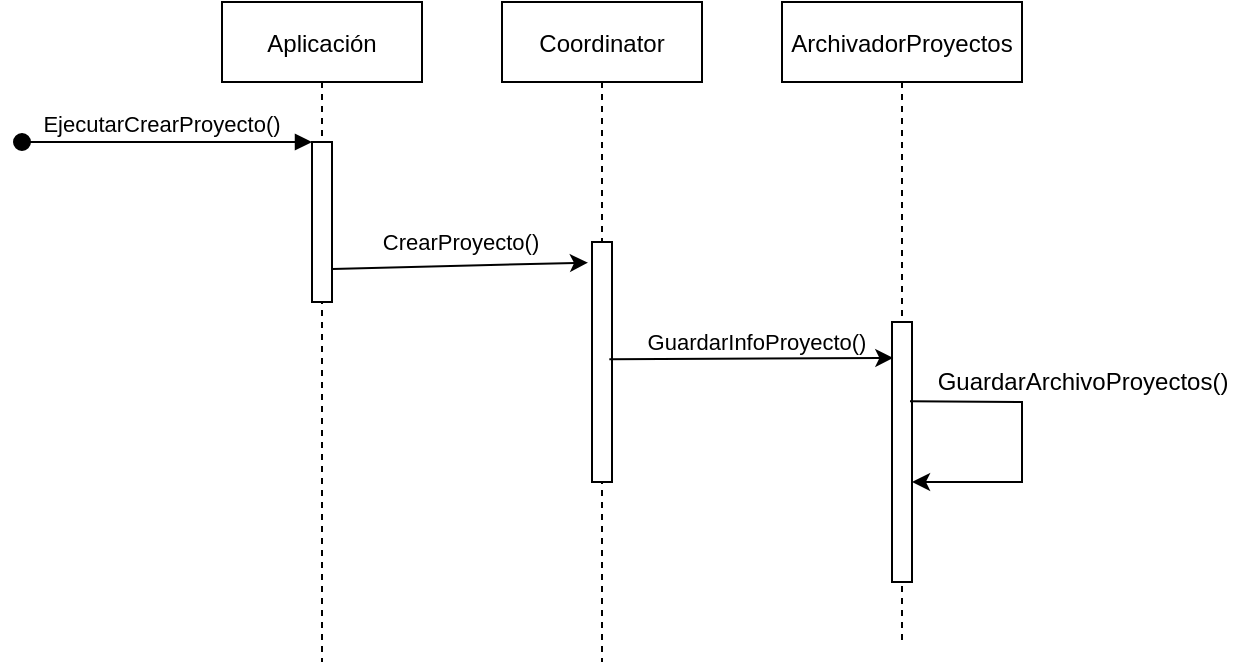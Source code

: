 <mxfile version="17.1.3" type="github">
  <diagram id="kgpKYQtTHZ0yAKxKKP6v" name="Page-1">
    <mxGraphModel dx="2031" dy="1089" grid="1" gridSize="10" guides="1" tooltips="1" connect="1" arrows="1" fold="1" page="1" pageScale="1" pageWidth="850" pageHeight="1100" math="0" shadow="0">
      <root>
        <mxCell id="0" />
        <mxCell id="1" parent="0" />
        <mxCell id="3nuBFxr9cyL0pnOWT2aG-1" value="Aplicación" style="shape=umlLifeline;perimeter=lifelinePerimeter;container=1;collapsible=0;recursiveResize=0;rounded=0;shadow=0;strokeWidth=1;" parent="1" vertex="1">
          <mxGeometry x="240" y="80" width="100" height="330" as="geometry" />
        </mxCell>
        <mxCell id="3nuBFxr9cyL0pnOWT2aG-2" value="" style="points=[];perimeter=orthogonalPerimeter;rounded=0;shadow=0;strokeWidth=1;" parent="3nuBFxr9cyL0pnOWT2aG-1" vertex="1">
          <mxGeometry x="45" y="70" width="10" height="80" as="geometry" />
        </mxCell>
        <mxCell id="3nuBFxr9cyL0pnOWT2aG-3" value="EjecutarCrearProyecto()" style="verticalAlign=bottom;startArrow=oval;endArrow=block;startSize=8;shadow=0;strokeWidth=1;" parent="3nuBFxr9cyL0pnOWT2aG-1" target="3nuBFxr9cyL0pnOWT2aG-2" edge="1">
          <mxGeometry x="-0.035" relative="1" as="geometry">
            <mxPoint x="-100" y="70" as="sourcePoint" />
            <mxPoint as="offset" />
          </mxGeometry>
        </mxCell>
        <mxCell id="3nuBFxr9cyL0pnOWT2aG-5" value="Coordinator" style="shape=umlLifeline;perimeter=lifelinePerimeter;container=1;collapsible=0;recursiveResize=0;rounded=0;shadow=0;strokeWidth=1;" parent="1" vertex="1">
          <mxGeometry x="380" y="80" width="100" height="330" as="geometry" />
        </mxCell>
        <mxCell id="3nuBFxr9cyL0pnOWT2aG-6" value="" style="points=[];perimeter=orthogonalPerimeter;rounded=0;shadow=0;strokeWidth=1;" parent="3nuBFxr9cyL0pnOWT2aG-5" vertex="1">
          <mxGeometry x="45" y="120" width="10" height="120" as="geometry" />
        </mxCell>
        <mxCell id="HS3_4ZGSI00WzgdaU82n-3" value="ArchivadorProyectos" style="shape=umlLifeline;perimeter=lifelinePerimeter;container=1;collapsible=0;recursiveResize=0;rounded=0;shadow=0;strokeWidth=1;size=40;" vertex="1" parent="1">
          <mxGeometry x="520" y="80" width="120" height="320" as="geometry" />
        </mxCell>
        <mxCell id="HS3_4ZGSI00WzgdaU82n-4" value="" style="points=[];perimeter=orthogonalPerimeter;rounded=0;shadow=0;strokeWidth=1;" vertex="1" parent="HS3_4ZGSI00WzgdaU82n-3">
          <mxGeometry x="55" y="160" width="10" height="130" as="geometry" />
        </mxCell>
        <mxCell id="HS3_4ZGSI00WzgdaU82n-15" value="" style="endArrow=classic;html=1;rounded=0;entryX=1.003;entryY=0.615;entryDx=0;entryDy=0;entryPerimeter=0;exitX=0.9;exitY=0.305;exitDx=0;exitDy=0;exitPerimeter=0;" edge="1" parent="HS3_4ZGSI00WzgdaU82n-3" source="HS3_4ZGSI00WzgdaU82n-4" target="HS3_4ZGSI00WzgdaU82n-4">
          <mxGeometry width="50" height="50" relative="1" as="geometry">
            <mxPoint x="70" y="200" as="sourcePoint" />
            <mxPoint x="140" y="240" as="targetPoint" />
            <Array as="points">
              <mxPoint x="120" y="200" />
              <mxPoint x="120" y="240" />
            </Array>
          </mxGeometry>
        </mxCell>
        <mxCell id="HS3_4ZGSI00WzgdaU82n-10" value="" style="endArrow=classic;html=1;rounded=0;exitX=1.013;exitY=0.793;exitDx=0;exitDy=0;exitPerimeter=0;entryX=-0.2;entryY=0.086;entryDx=0;entryDy=0;entryPerimeter=0;" edge="1" parent="1" source="3nuBFxr9cyL0pnOWT2aG-2" target="3nuBFxr9cyL0pnOWT2aG-6">
          <mxGeometry width="50" height="50" relative="1" as="geometry">
            <mxPoint x="370" y="230" as="sourcePoint" />
            <mxPoint x="420" y="180" as="targetPoint" />
          </mxGeometry>
        </mxCell>
        <mxCell id="HS3_4ZGSI00WzgdaU82n-12" value="CrearProyecto()" style="edgeLabel;html=1;align=center;verticalAlign=middle;resizable=0;points=[];" vertex="1" connectable="0" parent="HS3_4ZGSI00WzgdaU82n-10">
          <mxGeometry x="-0.247" y="1" relative="1" as="geometry">
            <mxPoint x="16" y="-12" as="offset" />
          </mxGeometry>
        </mxCell>
        <mxCell id="HS3_4ZGSI00WzgdaU82n-13" value="" style="endArrow=classic;html=1;rounded=0;exitX=0.867;exitY=0.489;exitDx=0;exitDy=0;exitPerimeter=0;entryX=0.067;entryY=0.138;entryDx=0;entryDy=0;entryPerimeter=0;" edge="1" parent="1" source="3nuBFxr9cyL0pnOWT2aG-6" target="HS3_4ZGSI00WzgdaU82n-4">
          <mxGeometry width="50" height="50" relative="1" as="geometry">
            <mxPoint x="480" y="270" as="sourcePoint" />
            <mxPoint x="500" y="250" as="targetPoint" />
          </mxGeometry>
        </mxCell>
        <mxCell id="HS3_4ZGSI00WzgdaU82n-14" value="GuardarInfoProyecto()" style="edgeLabel;html=1;align=center;verticalAlign=middle;resizable=0;points=[];" vertex="1" connectable="0" parent="1">
          <mxGeometry x="500" y="110" as="geometry">
            <mxPoint x="7" y="140" as="offset" />
          </mxGeometry>
        </mxCell>
        <mxCell id="HS3_4ZGSI00WzgdaU82n-16" value="GuardarArchivoProyectos()" style="text;html=1;align=center;verticalAlign=middle;resizable=0;points=[];autosize=1;strokeColor=none;fillColor=none;" vertex="1" parent="1">
          <mxGeometry x="590" y="260" width="160" height="20" as="geometry" />
        </mxCell>
      </root>
    </mxGraphModel>
  </diagram>
</mxfile>
